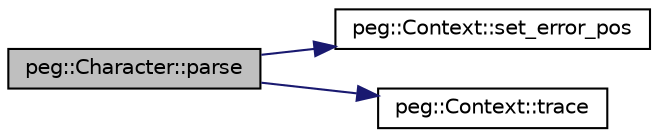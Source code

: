 digraph "peg::Character::parse"
{
 // LATEX_PDF_SIZE
  edge [fontname="Helvetica",fontsize="10",labelfontname="Helvetica",labelfontsize="10"];
  node [fontname="Helvetica",fontsize="10",shape=record];
  rankdir="LR";
  Node1 [label="peg::Character::parse",height=0.2,width=0.4,color="black", fillcolor="grey75", style="filled", fontcolor="black",tooltip=" "];
  Node1 -> Node2 [color="midnightblue",fontsize="10",style="solid"];
  Node2 [label="peg::Context::set_error_pos",height=0.2,width=0.4,color="black", fillcolor="white", style="filled",URL="$classpeg_1_1Context.html#a81867f31527b6d2cad82f8028236dec4",tooltip=" "];
  Node1 -> Node3 [color="midnightblue",fontsize="10",style="solid"];
  Node3 [label="peg::Context::trace",height=0.2,width=0.4,color="black", fillcolor="white", style="filled",URL="$classpeg_1_1Context.html#a62d90cb77e73de57eb6b51367f60d961",tooltip=" "];
}
